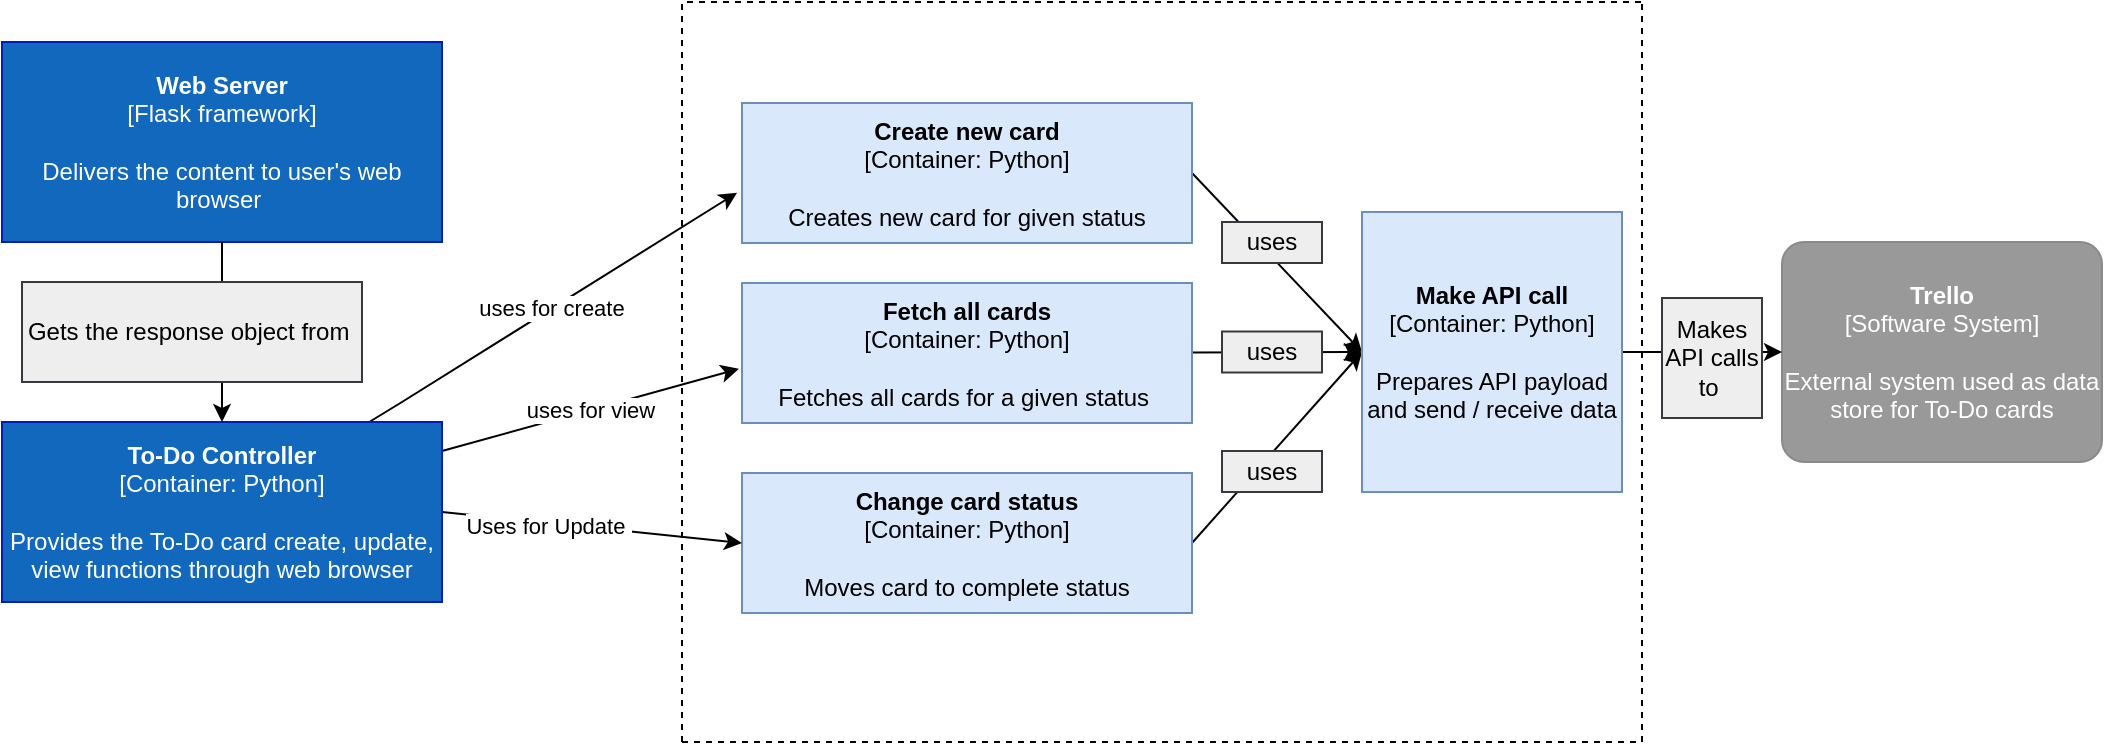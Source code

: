 <mxfile version="14.7.2" type="device" pages="2"><diagram name="Trello API Service" id="5f0bae14-7c28-e335-631c-24af17079c00"><mxGraphModel dx="1038" dy="580" grid="1" gridSize="10" guides="1" tooltips="1" connect="1" arrows="1" fold="1" page="1" pageScale="1" pageWidth="1100" pageHeight="850" background="none" math="0" shadow="0"><root><mxCell id="0"/><mxCell id="1" parent="0"/><mxCell id="keP1m2_JFlU-d5F7bQMN-27" style="rounded=0;orthogonalLoop=1;jettySize=auto;html=1;exitX=1;exitY=0.5;exitDx=0;exitDy=0;entryX=0;entryY=0.5;entryDx=0;entryDy=0;" parent="1" source="keP1m2_JFlU-d5F7bQMN-5" target="keP1m2_JFlU-d5F7bQMN-25" edge="1"><mxGeometry relative="1" as="geometry"/></mxCell><object label="&lt;b&gt;Create new card&lt;/b&gt;&lt;br&gt;[Container: Python]&lt;br&gt;&lt;br&gt;Creates new card for given status" Type="c4Type" c4Type="aa" id="keP1m2_JFlU-d5F7bQMN-5"><mxCell style="rounded=0;whiteSpace=wrap;html=1;strokeColor=#6c8ebf;noLabel=0;fillColor=#dae8fc;" parent="1" vertex="1"><mxGeometry x="390" y="160.5" width="225" height="70" as="geometry"/></mxCell></object><mxCell id="keP1m2_JFlU-d5F7bQMN-28" style="edgeStyle=none;rounded=0;orthogonalLoop=1;jettySize=auto;html=1;entryX=0;entryY=0.5;entryDx=0;entryDy=0;" parent="1" source="keP1m2_JFlU-d5F7bQMN-6" target="keP1m2_JFlU-d5F7bQMN-25" edge="1"><mxGeometry relative="1" as="geometry"/></mxCell><object label="&lt;b&gt;Fetch all cards&lt;/b&gt;&lt;br&gt;[Container: Python]&lt;br&gt;&lt;br&gt;Fetches all cards for a given status&amp;nbsp;" Type="c4Type" c4Type="aa" id="keP1m2_JFlU-d5F7bQMN-6"><mxCell style="rounded=0;whiteSpace=wrap;html=1;strokeColor=#6c8ebf;noLabel=0;fillColor=#dae8fc;" parent="1" vertex="1"><mxGeometry x="390" y="250.5" width="225" height="70" as="geometry"/></mxCell></object><mxCell id="keP1m2_JFlU-d5F7bQMN-29" style="edgeStyle=none;rounded=0;orthogonalLoop=1;jettySize=auto;html=1;entryX=0;entryY=0.5;entryDx=0;entryDy=0;exitX=1;exitY=0.5;exitDx=0;exitDy=0;" parent="1" source="keP1m2_JFlU-d5F7bQMN-9" target="keP1m2_JFlU-d5F7bQMN-25" edge="1"><mxGeometry relative="1" as="geometry"/></mxCell><object label="&lt;b&gt;Change card status&lt;/b&gt;&lt;br&gt;[Container: Python]&lt;br&gt;&lt;br&gt;Moves card to complete status" Type="c4Type" c4Type="aa" id="keP1m2_JFlU-d5F7bQMN-9"><mxCell style="rounded=0;whiteSpace=wrap;html=1;strokeColor=#6c8ebf;noLabel=0;fillColor=#dae8fc;" parent="1" vertex="1"><mxGeometry x="390" y="345.5" width="225" height="70" as="geometry"/></mxCell></object><object label="&lt;b&gt;Web Server&lt;/b&gt;&lt;br&gt;[Flask framework]&lt;br&gt;&lt;br&gt;Delivers the content to user's web browser&amp;nbsp;" Type="c4Type" c4Type="aa" id="keP1m2_JFlU-d5F7bQMN-10"><mxCell style="rounded=0;whiteSpace=wrap;html=1;strokeColor=#001DBC;noLabel=0;fontColor=#ffffff;fillColor=#1168BD;" parent="1" vertex="1"><mxGeometry x="20" y="130" width="220" height="100" as="geometry"/></mxCell></object><mxCell id="keP1m2_JFlU-d5F7bQMN-36" value="uses for create&amp;nbsp;" style="edgeStyle=none;rounded=0;orthogonalLoop=1;jettySize=auto;html=1;entryX=-0.011;entryY=0.641;entryDx=0;entryDy=0;entryPerimeter=0;" parent="1" source="keP1m2_JFlU-d5F7bQMN-11" target="keP1m2_JFlU-d5F7bQMN-5" edge="1"><mxGeometry relative="1" as="geometry"><Array as="points"><mxPoint x="220" y="310"/></Array></mxGeometry></mxCell><mxCell id="keP1m2_JFlU-d5F7bQMN-37" value="uses for view" style="edgeStyle=none;rounded=0;orthogonalLoop=1;jettySize=auto;html=1;entryX=-0.007;entryY=0.613;entryDx=0;entryDy=0;entryPerimeter=0;" parent="1" source="keP1m2_JFlU-d5F7bQMN-11" target="keP1m2_JFlU-d5F7bQMN-6" edge="1"><mxGeometry relative="1" as="geometry"/></mxCell><mxCell id="keP1m2_JFlU-d5F7bQMN-38" style="edgeStyle=none;rounded=0;orthogonalLoop=1;jettySize=auto;html=1;exitX=1;exitY=0.5;exitDx=0;exitDy=0;entryX=0;entryY=0.5;entryDx=0;entryDy=0;" parent="1" source="keP1m2_JFlU-d5F7bQMN-11" target="keP1m2_JFlU-d5F7bQMN-9" edge="1"><mxGeometry relative="1" as="geometry"/></mxCell><mxCell id="keP1m2_JFlU-d5F7bQMN-44" value="Uses for Update&amp;nbsp;" style="edgeLabel;html=1;align=center;verticalAlign=middle;resizable=0;points=[];" parent="keP1m2_JFlU-d5F7bQMN-38" vertex="1" connectable="0"><mxGeometry x="-0.3" y="-1" relative="1" as="geometry"><mxPoint as="offset"/></mxGeometry></mxCell><object label="&lt;b&gt;To-Do Controller&lt;/b&gt;&lt;br&gt;[Container: Python]&lt;br&gt;&lt;br&gt;Provides the To-Do card create, update, view functions through web browser" Type="c4Type" c4Type="aa" id="keP1m2_JFlU-d5F7bQMN-11"><mxCell style="rounded=0;whiteSpace=wrap;html=1;strokeColor=#001DBC;noLabel=0;fontColor=#ffffff;fillColor=#1168BD;" parent="1" vertex="1"><mxGeometry x="20" y="320" width="220" height="90" as="geometry"/></mxCell></object><object placeholders="1" c4Name="Trello" c4Type="Software System" c4Description="External system used as data store for To-Do cards" label="&lt;b&gt;%c4Name%&lt;/b&gt;&lt;div&gt;[%c4Type%]&lt;/div&gt;&lt;br&gt;&lt;div&gt;%c4Description%&lt;/div&gt;" id="keP1m2_JFlU-d5F7bQMN-12"><mxCell style="rounded=1;whiteSpace=wrap;html=1;labelBackgroundColor=none;fillColor=#999999;fontColor=#ffffff;align=center;arcSize=10;strokeColor=#8A8A8A;metaEdit=1;metaData={&quot;c4Type&quot;:{&quot;editable&quot;:false}};points=[[0.25,0,0],[0.5,0,0],[0.75,0,0],[1,0.25,0],[1,0.5,0],[1,0.75,0],[0.75,1,0],[0.5,1,0],[0.25,1,0],[0,0.75,0],[0,0.5,0],[0,0.25,0]];" parent="1" vertex="1"><mxGeometry x="910" y="230" width="160" height="110.0" as="geometry"/></mxCell></object><mxCell id="keP1m2_JFlU-d5F7bQMN-14" style="rounded=0;orthogonalLoop=1;jettySize=auto;html=1;exitX=0.5;exitY=1;exitDx=0;exitDy=0;entryX=0.5;entryY=0;entryDx=0;entryDy=0;" parent="1" source="keP1m2_JFlU-d5F7bQMN-10" target="keP1m2_JFlU-d5F7bQMN-11" edge="1"><mxGeometry relative="1" as="geometry"><mxPoint x="530" as="sourcePoint"/><mxPoint x="400" y="90" as="targetPoint"/></mxGeometry></mxCell><mxCell id="keP1m2_JFlU-d5F7bQMN-16" value="Gets the response object from&amp;nbsp;" style="text;html=1;align=center;verticalAlign=middle;whiteSpace=wrap;rounded=0;fillColor=#eeeeee;strokeColor=#36393d;" parent="1" vertex="1"><mxGeometry x="30" y="250" width="170" height="50" as="geometry"/></mxCell><mxCell id="keP1m2_JFlU-d5F7bQMN-20" value="" style="endArrow=none;dashed=1;html=1;" parent="1" edge="1"><mxGeometry width="50" height="50" relative="1" as="geometry"><mxPoint x="360" y="480" as="sourcePoint"/><mxPoint x="840" y="480" as="targetPoint"/></mxGeometry></mxCell><mxCell id="keP1m2_JFlU-d5F7bQMN-21" value="" style="endArrow=none;dashed=1;html=1;" parent="1" edge="1"><mxGeometry width="50" height="50" relative="1" as="geometry"><mxPoint x="840" y="480" as="sourcePoint"/><mxPoint x="840" y="110" as="targetPoint"/></mxGeometry></mxCell><mxCell id="keP1m2_JFlU-d5F7bQMN-22" value="" style="endArrow=none;dashed=1;html=1;" parent="1" edge="1"><mxGeometry width="50" height="50" relative="1" as="geometry"><mxPoint x="360" y="480" as="sourcePoint"/><mxPoint x="360" y="110" as="targetPoint"/></mxGeometry></mxCell><mxCell id="keP1m2_JFlU-d5F7bQMN-24" value="" style="endArrow=none;dashed=1;html=1;" parent="1" edge="1"><mxGeometry width="50" height="50" relative="1" as="geometry"><mxPoint x="362.5" y="110" as="sourcePoint"/><mxPoint x="840" y="110" as="targetPoint"/></mxGeometry></mxCell><mxCell id="keP1m2_JFlU-d5F7bQMN-26" style="edgeStyle=orthogonalEdgeStyle;rounded=0;orthogonalLoop=1;jettySize=auto;html=1;exitX=1;exitY=0.5;exitDx=0;exitDy=0;entryX=0;entryY=0.5;entryDx=0;entryDy=0;entryPerimeter=0;" parent="1" source="keP1m2_JFlU-d5F7bQMN-25" target="keP1m2_JFlU-d5F7bQMN-12" edge="1"><mxGeometry relative="1" as="geometry"/></mxCell><object label="&lt;b&gt;Make API call&lt;br&gt;&lt;/b&gt;[Container: Python]&lt;br&gt;&lt;br&gt;Prepares API payload and send / receive data" Type="c4Type" c4Type="aa" id="keP1m2_JFlU-d5F7bQMN-25"><mxCell style="rounded=0;whiteSpace=wrap;html=1;strokeColor=#6c8ebf;noLabel=0;fillColor=#dae8fc;" parent="1" vertex="1"><mxGeometry x="700" y="215" width="130" height="140" as="geometry"/></mxCell></object><mxCell id="keP1m2_JFlU-d5F7bQMN-18" value="&lt;span&gt;Makes API calls to&amp;nbsp;&lt;/span&gt;" style="text;html=1;align=center;verticalAlign=middle;whiteSpace=wrap;rounded=0;fillColor=#eeeeee;strokeColor=#36393d;" parent="1" vertex="1"><mxGeometry x="850" y="258" width="50" height="60" as="geometry"/></mxCell><mxCell id="keP1m2_JFlU-d5F7bQMN-30" value="&lt;span&gt;uses&lt;/span&gt;" style="text;html=1;align=center;verticalAlign=middle;whiteSpace=wrap;rounded=0;fillColor=#eeeeee;strokeColor=#36393d;" parent="1" vertex="1"><mxGeometry x="630" y="220" width="50" height="20.5" as="geometry"/></mxCell><mxCell id="keP1m2_JFlU-d5F7bQMN-32" value="&lt;span&gt;uses&lt;/span&gt;" style="text;html=1;align=center;verticalAlign=middle;whiteSpace=wrap;rounded=0;fillColor=#eeeeee;strokeColor=#36393d;" parent="1" vertex="1"><mxGeometry x="630" y="274.75" width="50" height="20.5" as="geometry"/></mxCell><mxCell id="keP1m2_JFlU-d5F7bQMN-33" value="&lt;span&gt;uses&lt;/span&gt;" style="text;html=1;align=center;verticalAlign=middle;whiteSpace=wrap;rounded=0;fillColor=#eeeeee;strokeColor=#36393d;" parent="1" vertex="1"><mxGeometry x="630" y="334.5" width="50" height="20.5" as="geometry"/></mxCell></root></mxGraphModel></diagram><diagram name="To-Do Controller" id="lchz7JjqMS8tKQB3peKT"><mxGraphModel dx="1038" dy="580" grid="1" gridSize="10" guides="1" tooltips="1" connect="1" arrows="1" fold="1" page="1" pageScale="1" pageWidth="1100" pageHeight="850" background="none" math="0" shadow="0"><root><mxCell id="T_CP0SPwSTYaMJaEm4Xv-0"/><mxCell id="T_CP0SPwSTYaMJaEm4Xv-1" parent="T_CP0SPwSTYaMJaEm4Xv-0"/><mxCell id="W7wgF8PwjILFJl789fbc-0" value="Uses&amp;nbsp;" style="edgeStyle=none;rounded=0;orthogonalLoop=1;jettySize=auto;html=1;" parent="T_CP0SPwSTYaMJaEm4Xv-1" source="T_CP0SPwSTYaMJaEm4Xv-5" target="T_CP0SPwSTYaMJaEm4Xv-7" edge="1"><mxGeometry relative="1" as="geometry"/></mxCell><mxCell id="W7wgF8PwjILFJl789fbc-2" style="edgeStyle=none;rounded=0;orthogonalLoop=1;jettySize=auto;html=1;exitX=1;exitY=0.5;exitDx=0;exitDy=0;entryX=0;entryY=0.5;entryDx=0;entryDy=0;startArrow=none;" parent="T_CP0SPwSTYaMJaEm4Xv-1" source="W7wgF8PwjILFJl789fbc-1" target="T_CP0SPwSTYaMJaEm4Xv-27" edge="1"><mxGeometry relative="1" as="geometry"><mxPoint x="410" y="385" as="targetPoint"/></mxGeometry></mxCell><object label="&lt;b&gt;Create Application Response&amp;nbsp;&lt;/b&gt;&lt;br&gt;[Container: Python]&lt;br&gt;&lt;br&gt;Modifies the Trello request / response into HTML to be sent back to Web Server&amp;nbsp;" Type="c4Type" c4Type="aa" id="T_CP0SPwSTYaMJaEm4Xv-5"><mxCell style="rounded=0;whiteSpace=wrap;html=1;strokeColor=#6c8ebf;noLabel=0;fillColor=#dae8fc;" parent="T_CP0SPwSTYaMJaEm4Xv-1" vertex="1"><mxGeometry x="50" y="340" width="225" height="90" as="geometry"/></mxCell></object><object label="&lt;b&gt;View Model component&lt;/b&gt;&lt;br&gt;[Container: Python]&lt;br&gt;&lt;br&gt;Allows users to view To-Do cards on various criteria (status, completed timestamp)" Type="c4Type" c4Type="aa" id="T_CP0SPwSTYaMJaEm4Xv-7"><mxCell style="rounded=0;whiteSpace=wrap;html=1;strokeColor=#6c8ebf;noLabel=0;fillColor=#dae8fc;" parent="T_CP0SPwSTYaMJaEm4Xv-1" vertex="1"><mxGeometry x="50" y="490" width="225" height="104.5" as="geometry"/></mxCell></object><object label="&lt;b&gt;Web Server&lt;/b&gt;&lt;br&gt;[Flask framework]&lt;br&gt;&lt;br&gt;Delivers the content to user's web browser&amp;nbsp;" Type="c4Type" c4Type="aa" id="T_CP0SPwSTYaMJaEm4Xv-8"><mxCell style="rounded=0;whiteSpace=wrap;html=1;strokeColor=#001DBC;noLabel=0;fontColor=#ffffff;fillColor=#1168BD;" parent="T_CP0SPwSTYaMJaEm4Xv-1" vertex="1"><mxGeometry x="52.5" y="130" width="220" height="100" as="geometry"/></mxCell></object><object placeholders="1" c4Name="Trello" c4Type="Software System" c4Description="External system used as data store for To-Do cards" label="&lt;b&gt;%c4Name%&lt;/b&gt;&lt;div&gt;[%c4Type%]&lt;/div&gt;&lt;br&gt;&lt;div&gt;%c4Description%&lt;/div&gt;" id="T_CP0SPwSTYaMJaEm4Xv-14"><mxCell style="rounded=1;whiteSpace=wrap;html=1;labelBackgroundColor=none;fillColor=#999999;fontColor=#ffffff;align=center;arcSize=10;strokeColor=#8A8A8A;metaEdit=1;metaData={&quot;c4Type&quot;:{&quot;editable&quot;:false}};points=[[0.25,0,0],[0.5,0,0],[0.75,0,0],[1,0.25,0],[1,0.5,0],[1,0.75,0],[0.75,1,0],[0.5,1,0],[0.25,1,0],[0,0.75,0],[0,0.5,0],[0,0.25,0]];" parent="T_CP0SPwSTYaMJaEm4Xv-1" vertex="1"><mxGeometry x="850" y="330" width="160" height="110.0" as="geometry"/></mxCell></object><mxCell id="T_CP0SPwSTYaMJaEm4Xv-15" style="rounded=0;orthogonalLoop=1;jettySize=auto;html=1;exitX=0.5;exitY=1;exitDx=0;exitDy=0;entryX=0.5;entryY=0;entryDx=0;entryDy=0;" parent="T_CP0SPwSTYaMJaEm4Xv-1" source="T_CP0SPwSTYaMJaEm4Xv-8" target="T_CP0SPwSTYaMJaEm4Xv-5" edge="1"><mxGeometry relative="1" as="geometry"><mxPoint x="530" as="sourcePoint"/><mxPoint x="130" y="320" as="targetPoint"/></mxGeometry></mxCell><mxCell id="T_CP0SPwSTYaMJaEm4Xv-16" value="Gets the response object from&amp;nbsp;" style="text;html=1;align=center;verticalAlign=middle;whiteSpace=wrap;rounded=0;fillColor=#eeeeee;strokeColor=#36393d;" parent="T_CP0SPwSTYaMJaEm4Xv-1" vertex="1"><mxGeometry x="77.5" y="250" width="170" height="50" as="geometry"/></mxCell><mxCell id="T_CP0SPwSTYaMJaEm4Xv-17" value="" style="endArrow=none;dashed=1;html=1;" parent="T_CP0SPwSTYaMJaEm4Xv-1" edge="1"><mxGeometry width="50" height="50" relative="1" as="geometry"><mxPoint x="30" y="610" as="sourcePoint"/><mxPoint x="310" y="610" as="targetPoint"/></mxGeometry></mxCell><mxCell id="T_CP0SPwSTYaMJaEm4Xv-21" style="edgeStyle=orthogonalEdgeStyle;rounded=0;orthogonalLoop=1;jettySize=auto;html=1;exitX=1;exitY=0.5;exitDx=0;exitDy=0;entryX=0;entryY=0.5;entryDx=0;entryDy=0;entryPerimeter=0;" parent="T_CP0SPwSTYaMJaEm4Xv-1" target="T_CP0SPwSTYaMJaEm4Xv-14" edge="1"><mxGeometry relative="1" as="geometry"><mxPoint x="690" y="385" as="sourcePoint"/></mxGeometry></mxCell><mxCell id="T_CP0SPwSTYaMJaEm4Xv-23" value="&lt;span&gt;Makes API calls to&amp;nbsp;&lt;/span&gt;" style="text;html=1;align=center;verticalAlign=middle;whiteSpace=wrap;rounded=0;fillColor=#eeeeee;strokeColor=#36393d;" parent="T_CP0SPwSTYaMJaEm4Xv-1" vertex="1"><mxGeometry x="720" y="355" width="90" height="60" as="geometry"/></mxCell><object label="&lt;b&gt;Trello API Service&lt;/b&gt;&lt;br&gt;[Container: Python]&lt;br&gt;&lt;br&gt;Calls Trello APIs to send / receive To-Do cards" Type="c4Type" c4Type="aa" id="T_CP0SPwSTYaMJaEm4Xv-27"><mxCell style="rounded=0;whiteSpace=wrap;html=1;strokeColor=#001DBC;noLabel=0;fontColor=#ffffff;fillColor=#1168BD;" parent="T_CP0SPwSTYaMJaEm4Xv-1" vertex="1"><mxGeometry x="490" y="340" width="210" height="90" as="geometry"/></mxCell></object><mxCell id="W7wgF8PwjILFJl789fbc-1" value="&lt;span style=&quot;color: rgb(0 , 0 , 0) ; font-family: &amp;#34;helvetica&amp;#34; ; font-size: 12px ; font-style: normal ; font-weight: 400 ; letter-spacing: normal ; text-align: center ; text-indent: 0px ; text-transform: none ; word-spacing: 0px ; background-color: rgb(248 , 249 , 250) ; display: inline ; float: none&quot;&gt;Transmits user's intention (create, update, view) to&amp;nbsp;&lt;/span&gt;" style="text;html=1;align=center;verticalAlign=middle;whiteSpace=wrap;rounded=0;fillColor=#eeeeee;strokeColor=#36393d;" parent="T_CP0SPwSTYaMJaEm4Xv-1" vertex="1"><mxGeometry x="320" y="355" width="150" height="60" as="geometry"/></mxCell><mxCell id="W7wgF8PwjILFJl789fbc-3" value="" style="edgeStyle=none;rounded=0;orthogonalLoop=1;jettySize=auto;html=1;exitX=1;exitY=0.5;exitDx=0;exitDy=0;entryX=0;entryY=0.5;entryDx=0;entryDy=0;endArrow=none;" parent="T_CP0SPwSTYaMJaEm4Xv-1" source="T_CP0SPwSTYaMJaEm4Xv-5" target="W7wgF8PwjILFJl789fbc-1" edge="1"><mxGeometry relative="1" as="geometry"><mxPoint x="490" y="385" as="targetPoint"/><mxPoint x="240" y="385" as="sourcePoint"/></mxGeometry></mxCell><mxCell id="W7wgF8PwjILFJl789fbc-4" value="" style="endArrow=none;dashed=1;html=1;" parent="T_CP0SPwSTYaMJaEm4Xv-1" edge="1"><mxGeometry width="50" height="50" relative="1" as="geometry"><mxPoint x="30" y="318" as="sourcePoint"/><mxPoint x="310" y="318" as="targetPoint"/></mxGeometry></mxCell><mxCell id="W7wgF8PwjILFJl789fbc-5" value="" style="endArrow=none;dashed=1;html=1;" parent="T_CP0SPwSTYaMJaEm4Xv-1" edge="1"><mxGeometry width="50" height="50" relative="1" as="geometry"><mxPoint x="310" y="610" as="sourcePoint"/><mxPoint x="310" y="318" as="targetPoint"/></mxGeometry></mxCell><mxCell id="W7wgF8PwjILFJl789fbc-6" value="" style="endArrow=none;dashed=1;html=1;" parent="T_CP0SPwSTYaMJaEm4Xv-1" edge="1"><mxGeometry width="50" height="50" relative="1" as="geometry"><mxPoint x="30" y="610" as="sourcePoint"/><mxPoint x="30" y="318" as="targetPoint"/></mxGeometry></mxCell></root></mxGraphModel></diagram></mxfile>